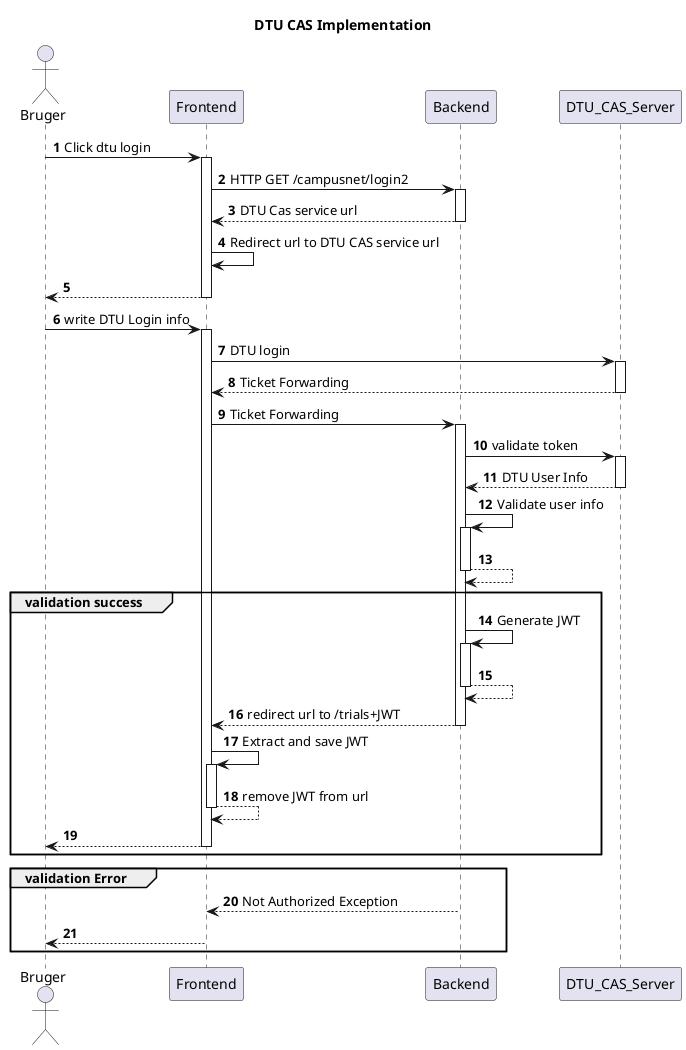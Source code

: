 @startuml
'https://plantuml.com/sequence-diagram

title DTU CAS Implementation

actor    Bruger            as bruger
participant    Frontend        as front
participant    Backend        as back
participant DTU_CAS_Server as DTU

autonumber


bruger -> front : Click dtu login

activate front
front -> back : HTTP GET /campusnet/login2
activate back
back --> front : DTU Cas service url
deactivate back

front -> front: Redirect url to DTU CAS service url
front --> bruger
deactivate front
bruger -> front : write DTU Login info
activate front
front -> DTU : DTU login

activate DTU
DTU --> front : Ticket Forwarding
deactivate DTU

front -> back : Ticket Forwarding
activate back
back -> DTU : validate token
activate DTU
DTU --> back : DTU User Info
deactivate DTU


back -> back :Validate user info
activate back
back --> back
deactivate back
group validation success
back -> back : Generate JWT
activate back
back --> back
deactivate back
back --> front: redirect url to /trials+JWT
deactivate back
front -> front : Extract and save JWT
activate front
front --> front: remove JWT from url
deactivate front
front --> bruger
deactivate front

end
group validation Error
back --> front : Not Authorized Exception
front --> bruger

end










@enduml